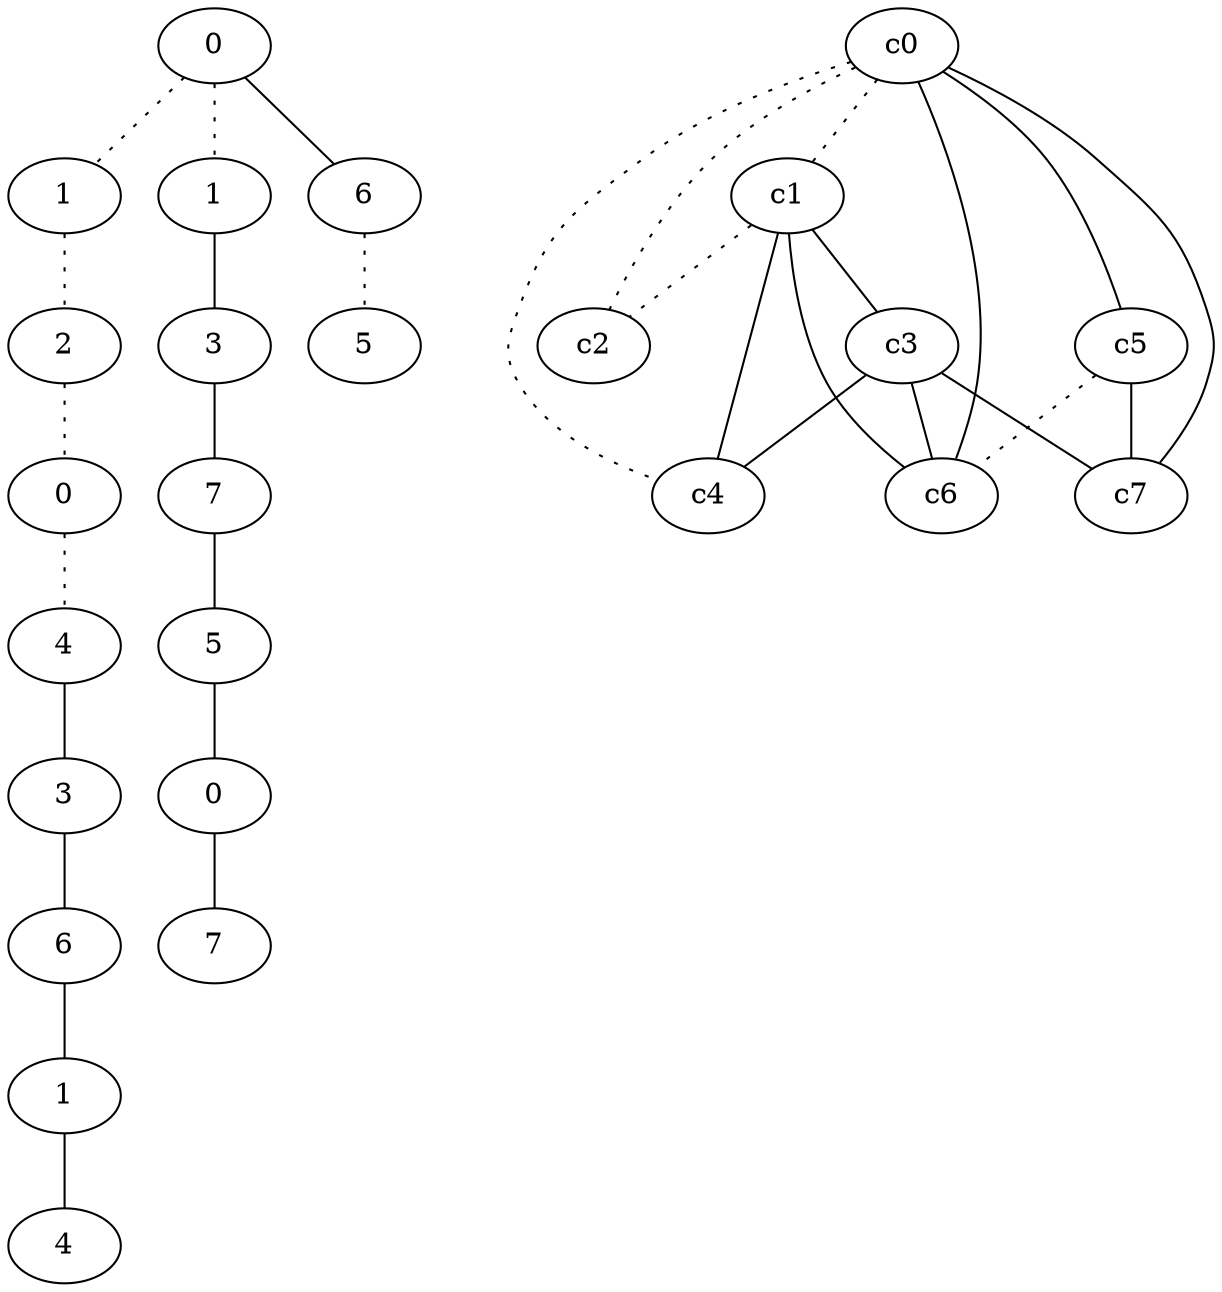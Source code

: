 graph {
a0[label=0];
a1[label=1];
a2[label=2];
a3[label=0];
a4[label=4];
a5[label=3];
a6[label=6];
a7[label=1];
a8[label=4];
a9[label=1];
a10[label=3];
a11[label=7];
a12[label=5];
a13[label=0];
a14[label=7];
a15[label=6];
a16[label=5];
a0 -- a1 [style=dotted];
a0 -- a9 [style=dotted];
a0 -- a15;
a1 -- a2 [style=dotted];
a2 -- a3 [style=dotted];
a3 -- a4 [style=dotted];
a4 -- a5;
a5 -- a6;
a6 -- a7;
a7 -- a8;
a9 -- a10;
a10 -- a11;
a11 -- a12;
a12 -- a13;
a13 -- a14;
a15 -- a16 [style=dotted];
c0 -- c1 [style=dotted];
c0 -- c2 [style=dotted];
c0 -- c4 [style=dotted];
c0 -- c5;
c0 -- c6;
c0 -- c7;
c1 -- c2 [style=dotted];
c1 -- c3;
c1 -- c4;
c1 -- c6;
c3 -- c4;
c3 -- c6;
c3 -- c7;
c5 -- c6 [style=dotted];
c5 -- c7;
}
